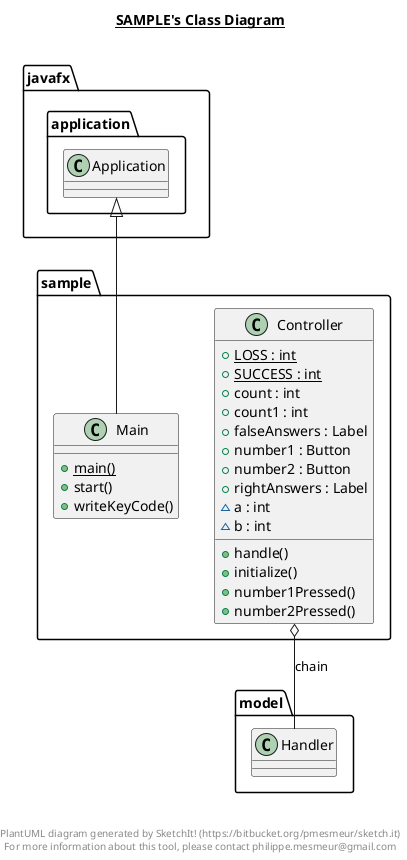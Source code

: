 @startuml

title __SAMPLE's Class Diagram__\n

  namespace sample {
    class sample.Controller {
        {static} + LOSS : int
        {static} + SUCCESS : int
        + count : int
        + count1 : int
        + falseAnswers : Label
        + number1 : Button
        + number2 : Button
        + rightAnswers : Label
        ~ a : int
        ~ b : int
        + handle()
        + initialize()
        + number1Pressed()
        + number2Pressed()
    }
  }
  

  namespace sample {
    class sample.Main {
        {static} + main()
        + start()
        + writeKeyCode()
    }
  }
  

  sample.Controller o-- model.Handler : chain
  sample.Main -up-|> javafx.application.Application


right footer


PlantUML diagram generated by SketchIt! (https://bitbucket.org/pmesmeur/sketch.it)
For more information about this tool, please contact philippe.mesmeur@gmail.com
endfooter

@enduml
